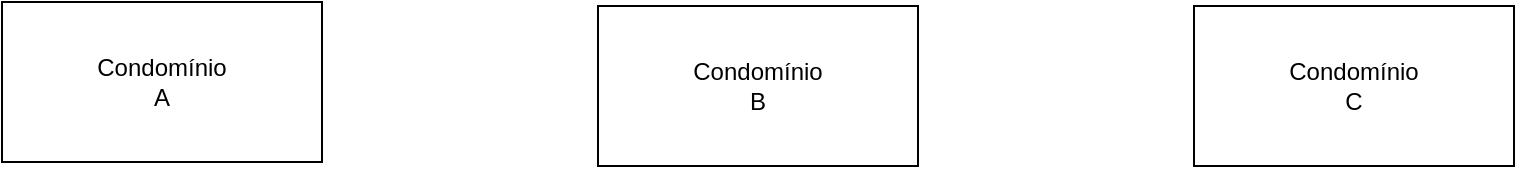 <mxfile version="24.3.0" type="device" pages="2">
  <diagram name="Página-1" id="nPw0Zk6N9-Jp2u-i9P5S">
    <mxGraphModel dx="1701" dy="514" grid="0" gridSize="10" guides="1" tooltips="1" connect="1" arrows="1" fold="1" page="0" pageScale="1" pageWidth="827" pageHeight="1169" math="0" shadow="0">
      <root>
        <mxCell id="0" />
        <mxCell id="1" parent="0" />
        <mxCell id="F1OtU4to6LqBj1eCm5NG-1" value="Condomínio&lt;div&gt;A&lt;/div&gt;" style="rounded=0;whiteSpace=wrap;html=1;" vertex="1" parent="1">
          <mxGeometry x="-207" y="105" width="160" height="80" as="geometry" />
        </mxCell>
        <mxCell id="cAUWFIxl775-NZIVlymY-1" value="Condomínio&lt;div&gt;B&lt;/div&gt;" style="rounded=0;whiteSpace=wrap;html=1;" vertex="1" parent="1">
          <mxGeometry x="91" y="107" width="160" height="80" as="geometry" />
        </mxCell>
        <mxCell id="cAUWFIxl775-NZIVlymY-2" value="Condomínio&lt;div&gt;C&lt;/div&gt;" style="rounded=0;whiteSpace=wrap;html=1;" vertex="1" parent="1">
          <mxGeometry x="389" y="107" width="160" height="80" as="geometry" />
        </mxCell>
      </root>
    </mxGraphModel>
  </diagram>
  <diagram id="ew-pJYDtKjUswustRE1X" name="Página-2">
    <mxGraphModel dx="1886" dy="796" grid="0" gridSize="10" guides="1" tooltips="1" connect="1" arrows="1" fold="1" page="0" pageScale="1" pageWidth="827" pageHeight="1169" math="0" shadow="0">
      <root>
        <mxCell id="0" />
        <mxCell id="1" parent="0" />
      </root>
    </mxGraphModel>
  </diagram>
</mxfile>
